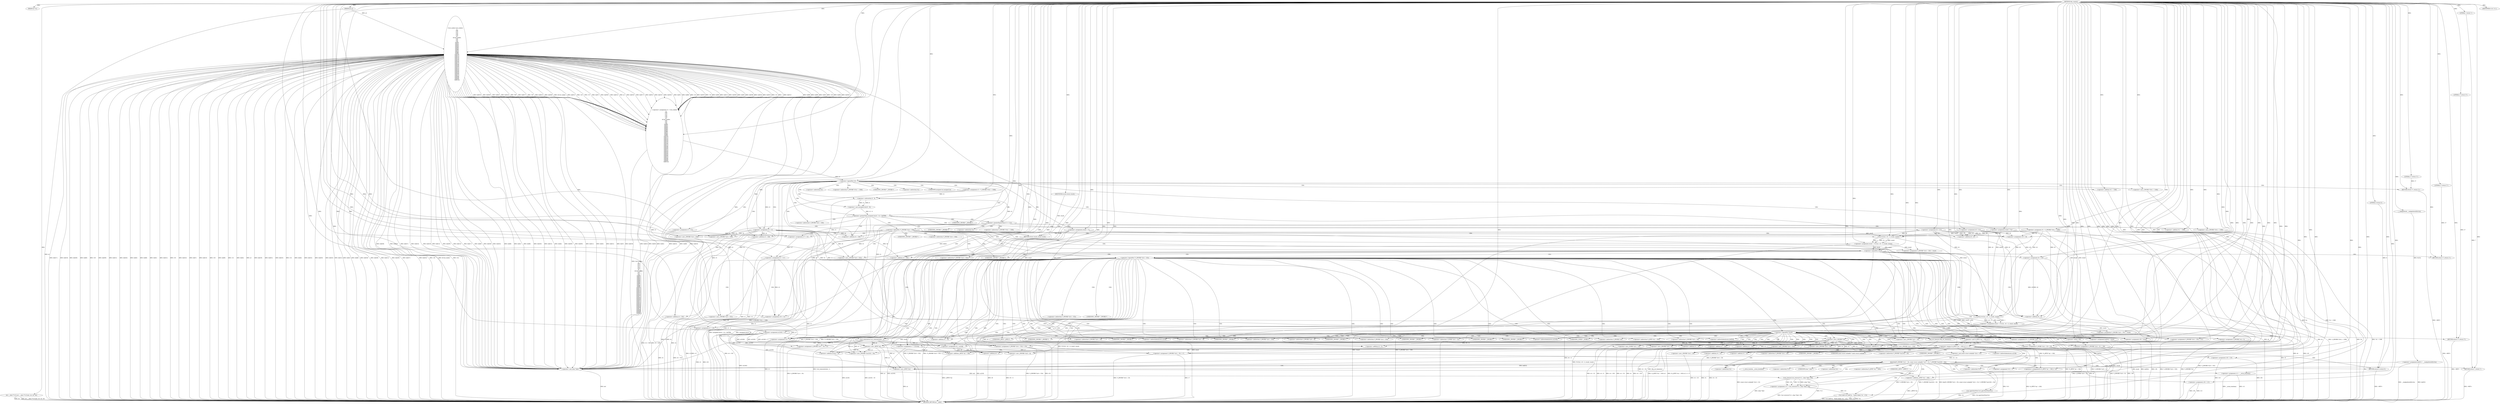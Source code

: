 digraph tftp_connect {  
"1000129" [label = "(METHOD,tftp_connect)" ]
"1000591" [label = "(METHOD_RETURN,int __cdecl)" ]
"1000130" [label = "(PARAM,int *a1)" ]
"1000131" [label = "(PARAM,int a2)" ]
"1000153" [label = "(int (__cdecl **v22),int (__cdecl **v22)(int, int, int, int))" ]
"1000164" [label = "(<operator>.assignment,buf[32] = __readgsdword(0x14u))" ]
"1000168" [label = "(__readgsdword,__readgsdword(0x14u))" ]
"1000170" [label = "(<operator>.assignment,v2 = Curl_ccalloc(\n         1,\n         336,\n         v14,\n         v15,\n         v16,\n         v18,\n         a2,\n         &Curl_ccalloc,\n         v24,\n         v25,\n         v26,\n         buf[0],\n         buf[1],\n         buf[2],\n         buf[3],\n         buf[4],\n         buf[5],\n         buf[6],\n         buf[7],\n         buf[8],\n         buf[9],\n         buf[10],\n         buf[11],\n         buf[12],\n         buf[13],\n         buf[14],\n         buf[15],\n         buf[16],\n         buf[17],\n         buf[18],\n         buf[19],\n         buf[20],\n         buf[21],\n         buf[22],\n         buf[23],\n         buf[24],\n         buf[25],\n         buf[26],\n         buf[27],\n         buf[28],\n         buf[29],\n         buf[30],\n         buf[31]))" ]
"1000172" [label = "(Curl_ccalloc,Curl_ccalloc(\n         1,\n         336,\n         v14,\n         v15,\n         v16,\n         v18,\n         a2,\n         &Curl_ccalloc,\n         v24,\n         v25,\n         v26,\n         buf[0],\n         buf[1],\n         buf[2],\n         buf[3],\n         buf[4],\n         buf[5],\n         buf[6],\n         buf[7],\n         buf[8],\n         buf[9],\n         buf[10],\n         buf[11],\n         buf[12],\n         buf[13],\n         buf[14],\n         buf[15],\n         buf[16],\n         buf[17],\n         buf[18],\n         buf[19],\n         buf[20],\n         buf[21],\n         buf[22],\n         buf[23],\n         buf[24],\n         buf[25],\n         buf[26],\n         buf[27],\n         buf[28],\n         buf[29],\n         buf[30],\n         buf[31]))" ]
"1000281" [label = "(<operator>.assignment,a1[185] = v2)" ]
"1000287" [label = "(<operator>.logicalNot,!v2)" ]
"1000289" [label = "(RETURN,return 27;,return 27;)" ]
"1000290" [label = "(LITERAL,27,return 27;)" ]
"1000291" [label = "(<operator>.assignment,v4 = v2)" ]
"1000294" [label = "(<operator>.assignment,result = *a1)" ]
"1000298" [label = "(<operator>.assignment,v5 = *(_DWORD *)(*a1 + 1568))" ]
"1000301" [label = "(<operator>.cast,(_DWORD *)(*a1 + 1568))" ]
"1000303" [label = "(<operator>.addition,*a1 + 1568)" ]
"1000308" [label = "(IDENTIFIER,v5,if ( v5 ))" ]
"1000310" [label = "(<operator>.assignment,result = 71)" ]
"1000314" [label = "(<operator>.greaterThan,(unsigned int)(v5 - 8) > 0xFFB0)" ]
"1000315" [label = "(<operator>.cast,(unsigned int)(v5 - 8))" ]
"1000317" [label = "(<operator>.subtraction,v5 - 8)" ]
"1000321" [label = "(RETURN,return result;,return result;)" ]
"1000322" [label = "(IDENTIFIER,result,return result;)" ]
"1000323" [label = "(<operator>.assignment,v6 = 512)" ]
"1000327" [label = "(<operator>.greaterEqualsThan,v5 >= 512)" ]
"1000330" [label = "(<operator>.assignment,v6 = *(_DWORD *)(*a1 + 1568))" ]
"1000333" [label = "(<operator>.cast,(_DWORD *)(*a1 + 1568))" ]
"1000335" [label = "(<operator>.addition,*a1 + 1568)" ]
"1000341" [label = "(<operator>.assignment,v5 = 512)" ]
"1000344" [label = "(<operator>.assignment,v6 = 512)" ]
"1000348" [label = "(<operator>.logicalNot,!*(_DWORD *)(v4 + 328))" ]
"1000350" [label = "(<operator>.cast,(_DWORD *)(v4 + 328))" ]
"1000352" [label = "(<operator>.addition,v4 + 328)" ]
"1000356" [label = "(<operator>.assignment,v17 = v5)" ]
"1000359" [label = "(<operator>.assignment,v19 = v6)" ]
"1000362" [label = "(<operator>.assignment,result = (*v22)(1, v6 + 4, result, result))" ]
"1000364" [label = "(*v22,(*v22)(1, v6 + 4, result, result))" ]
"1000366" [label = "(<operator>.addition,v6 + 4)" ]
"1000371" [label = "(<operator>.assignment,v6 = v19)" ]
"1000374" [label = "(<operator>.assignment,v5 = v17)" ]
"1000377" [label = "(<operator>.assignment,*(_DWORD *)(v4 + 328) = result)" ]
"1000379" [label = "(<operator>.cast,(_DWORD *)(v4 + 328))" ]
"1000381" [label = "(<operator>.addition,v4 + 328)" ]
"1000386" [label = "(<operator>.logicalNot,!result)" ]
"1000388" [label = "(RETURN,return 27;,return 27;)" ]
"1000389" [label = "(LITERAL,27,return 27;)" ]
"1000391" [label = "(<operator>.logicalNot,!*(_DWORD *)(v4 + 332))" ]
"1000393" [label = "(<operator>.cast,(_DWORD *)(v4 + 332))" ]
"1000395" [label = "(<operator>.addition,v4 + 332)" ]
"1000399" [label = "(<operator>.assignment,v20 = v5)" ]
"1000402" [label = "(<operator>.assignment,result = (*v22)(1, v6 + 4, result, result))" ]
"1000404" [label = "(*v22,(*v22)(1, v6 + 4, result, result))" ]
"1000406" [label = "(<operator>.addition,v6 + 4)" ]
"1000411" [label = "(<operator>.assignment,v5 = v20)" ]
"1000414" [label = "(<operator>.assignment,*(_DWORD *)(v4 + 332) = result)" ]
"1000416" [label = "(<operator>.cast,(_DWORD *)(v4 + 332))" ]
"1000418" [label = "(<operator>.addition,v4 + 332)" ]
"1000423" [label = "(<operator>.logicalNot,!result)" ]
"1000425" [label = "(RETURN,return 27;,return 27;)" ]
"1000426" [label = "(LITERAL,27,return 27;)" ]
"1000427" [label = "(<operator>.assignment,v28 = result)" ]
"1000430" [label = "(<operator>.assignment,buf[34] = result)" ]
"1000435" [label = "(<operator>.assignment,v23 = v5)" ]
"1000438" [label = "(Curl_conncontrol,Curl_conncontrol(a1, 1))" ]
"1000441" [label = "(<operator>.assignment,v7 = a1[103])" ]
"1000446" [label = "(<operator>.assignment,*(_DWORD *)(v4 + 16) = a1)" ]
"1000448" [label = "(<operator>.cast,(_DWORD *)(v4 + 16))" ]
"1000450" [label = "(<operator>.addition,v4 + 16)" ]
"1000454" [label = "(<operator>.assignment,*(_DWORD *)v4 = 0)" ]
"1000456" [label = "(<operator>.cast,(_DWORD *)v4)" ]
"1000460" [label = "(<operator>.assignment,*(_DWORD *)(v4 + 20) = v7)" ]
"1000462" [label = "(<operator>.cast,(_DWORD *)(v4 + 20))" ]
"1000464" [label = "(<operator>.addition,v4 + 20)" ]
"1000468" [label = "(<operator>.assignment,v8 = a1[18])" ]
"1000473" [label = "(<operator>.assignment,*(_DWORD *)(v4 + 8) = -100)" ]
"1000475" [label = "(<operator>.cast,(_DWORD *)(v4 + 8))" ]
"1000477" [label = "(<operator>.addition,v4 + 8)" ]
"1000480" [label = "(<operator>.minus,-100)" ]
"1000482" [label = "(<operator>.assignment,v9 = *(_DWORD *)(v8 + 4))" ]
"1000485" [label = "(<operator>.cast,(_DWORD *)(v8 + 4))" ]
"1000487" [label = "(<operator>.addition,v8 + 4)" ]
"1000490" [label = "(<operator>.assignment,*(_DWORD *)(v4 + 324) = v23)" ]
"1000492" [label = "(<operator>.cast,(_DWORD *)(v4 + 324))" ]
"1000494" [label = "(<operator>.addition,v4 + 324)" ]
"1000498" [label = "(<operator>.assignment,*(_DWORD *)(v4 + 320) = 512)" ]
"1000500" [label = "(<operator>.cast,(_DWORD *)(v4 + 320))" ]
"1000502" [label = "(<operator>.addition,v4 + 320)" ]
"1000506" [label = "(<operator>.assignment,*(_WORD *)(v4 + 52) = v9)" ]
"1000508" [label = "(<operator>.cast,(_WORD *)(v4 + 52))" ]
"1000510" [label = "(<operator>.addition,v4 + 52)" ]
"1000514" [label = "(tftp_set_timeouts,tftp_set_timeouts())" ]
"1000516" [label = "(<operator>.equals,(*((_BYTE *)a1 + 583) & 2) == 0)" ]
"1000517" [label = "(<operator>.and,*((_BYTE *)a1 + 583) & 2)" ]
"1000519" [label = "(<operator>.addition,(_BYTE *)a1 + 583)" ]
"1000520" [label = "(<operator>.cast,(_BYTE *)a1)" ]
"1000527" [label = "(<operator>.assignment,v28 = v10)" ]
"1000531" [label = "(bind,bind(*(_DWORD *)(v4 + 20), (const struct sockaddr *)(v4 + 52), *(_DWORD *)(a1[18] + 16)))" ]
"1000533" [label = "(<operator>.cast,(_DWORD *)(v4 + 20))" ]
"1000535" [label = "(<operator>.addition,v4 + 20)" ]
"1000538" [label = "(<operator>.cast,(const struct sockaddr *)(v4 + 52))" ]
"1000540" [label = "(<operator>.addition,v4 + 52)" ]
"1000544" [label = "(<operator>.cast,(_DWORD *)(a1[18] + 16))" ]
"1000546" [label = "(<operator>.addition,a1[18] + 16)" ]
"1000552" [label = "(<operator>.assignment,v11 = __errno_location())" ]
"1000555" [label = "(<operator>.assignment,v28 = v12)" ]
"1000558" [label = "(<operator>.assignment,v13 = Curl_strerror(*v11, (char *)buf, 128))" ]
"1000560" [label = "(Curl_strerror,Curl_strerror(*v11, (char *)buf, 128))" ]
"1000563" [label = "(<operator>.cast,(char *)buf)" ]
"1000567" [label = "(Curl_failf,Curl_failf(*a1, \"bind() failed; %s\", v13))" ]
"1000572" [label = "(RETURN,return 7;,return 7;)" ]
"1000573" [label = "(LITERAL,7,return 7;)" ]
"1000574" [label = "(<operators>.assignmentOr,*((_BYTE *)a1 + 583) |= 2u)" ]
"1000576" [label = "(<operator>.addition,(_BYTE *)a1 + 583)" ]
"1000577" [label = "(<operator>.cast,(_BYTE *)a1)" ]
"1000582" [label = "(Curl_pgrsStartNow,Curl_pgrsStartNow(*a1))" ]
"1000585" [label = "(<operator>.assignment,*v21 = 1)" ]
"1000589" [label = "(RETURN,return 0;,return 0;)" ]
"1000590" [label = "(LITERAL,0,return 0;)" ]
"1000296" [label = "(<operator>.indirection,*a1)" ]
"1000300" [label = "(<operator>.indirection,*(_DWORD *)(*a1 + 1568))" ]
"1000302" [label = "(UNKNOWN,_DWORD *,_DWORD *)" ]
"1000304" [label = "(<operator>.indirection,*a1)" ]
"1000316" [label = "(UNKNOWN,unsigned int,unsigned int)" ]
"1000332" [label = "(<operator>.indirection,*(_DWORD *)(*a1 + 1568))" ]
"1000334" [label = "(UNKNOWN,_DWORD *,_DWORD *)" ]
"1000336" [label = "(<operator>.indirection,*a1)" ]
"1000349" [label = "(<operator>.indirection,*(_DWORD *)(v4 + 328))" ]
"1000351" [label = "(UNKNOWN,_DWORD *,_DWORD *)" ]
"1000378" [label = "(<operator>.indirection,*(_DWORD *)(v4 + 328))" ]
"1000380" [label = "(UNKNOWN,_DWORD *,_DWORD *)" ]
"1000392" [label = "(<operator>.indirection,*(_DWORD *)(v4 + 332))" ]
"1000394" [label = "(UNKNOWN,_DWORD *,_DWORD *)" ]
"1000415" [label = "(<operator>.indirection,*(_DWORD *)(v4 + 332))" ]
"1000417" [label = "(UNKNOWN,_DWORD *,_DWORD *)" ]
"1000431" [label = "(<operator>.indirectIndexAccess,buf[34])" ]
"1000443" [label = "(<operator>.indirectIndexAccess,a1[103])" ]
"1000447" [label = "(<operator>.indirection,*(_DWORD *)(v4 + 16))" ]
"1000449" [label = "(UNKNOWN,_DWORD *,_DWORD *)" ]
"1000455" [label = "(<operator>.indirection,*(_DWORD *)v4)" ]
"1000457" [label = "(UNKNOWN,_DWORD *,_DWORD *)" ]
"1000461" [label = "(<operator>.indirection,*(_DWORD *)(v4 + 20))" ]
"1000463" [label = "(UNKNOWN,_DWORD *,_DWORD *)" ]
"1000470" [label = "(<operator>.indirectIndexAccess,a1[18])" ]
"1000474" [label = "(<operator>.indirection,*(_DWORD *)(v4 + 8))" ]
"1000476" [label = "(UNKNOWN,_DWORD *,_DWORD *)" ]
"1000484" [label = "(<operator>.indirection,*(_DWORD *)(v8 + 4))" ]
"1000486" [label = "(UNKNOWN,_DWORD *,_DWORD *)" ]
"1000491" [label = "(<operator>.indirection,*(_DWORD *)(v4 + 324))" ]
"1000493" [label = "(UNKNOWN,_DWORD *,_DWORD *)" ]
"1000499" [label = "(<operator>.indirection,*(_DWORD *)(v4 + 320))" ]
"1000501" [label = "(UNKNOWN,_DWORD *,_DWORD *)" ]
"1000507" [label = "(<operator>.indirection,*(_WORD *)(v4 + 52))" ]
"1000509" [label = "(UNKNOWN,_WORD *,_WORD *)" ]
"1000518" [label = "(<operator>.indirection,*((_BYTE *)a1 + 583))" ]
"1000521" [label = "(UNKNOWN,_BYTE *,_BYTE *)" ]
"1000532" [label = "(<operator>.indirection,*(_DWORD *)(v4 + 20))" ]
"1000534" [label = "(UNKNOWN,_DWORD *,_DWORD *)" ]
"1000539" [label = "(UNKNOWN,const struct sockaddr *,const struct sockaddr *)" ]
"1000543" [label = "(<operator>.indirection,*(_DWORD *)(a1[18] + 16))" ]
"1000545" [label = "(UNKNOWN,_DWORD *,_DWORD *)" ]
"1000547" [label = "(<operator>.indirectIndexAccess,a1[18])" ]
"1000554" [label = "(__errno_location,__errno_location())" ]
"1000561" [label = "(<operator>.indirection,*v11)" ]
"1000564" [label = "(UNKNOWN,char *,char *)" ]
"1000568" [label = "(<operator>.indirection,*a1)" ]
"1000575" [label = "(<operator>.indirection,*((_BYTE *)a1 + 583))" ]
"1000578" [label = "(UNKNOWN,_BYTE *,_BYTE *)" ]
"1000583" [label = "(<operator>.indirection,*a1)" ]
"1000586" [label = "(<operator>.indirection,*v21)" ]
  "1000388" -> "1000591"  [ label = "DDG: <RET>"] 
  "1000572" -> "1000591"  [ label = "DDG: <RET>"] 
  "1000462" -> "1000591"  [ label = "DDG: v4 + 20"] 
  "1000172" -> "1000591"  [ label = "DDG: buf[9]"] 
  "1000172" -> "1000591"  [ label = "DDG: buf[25]"] 
  "1000327" -> "1000591"  [ label = "DDG: v5 >= 512"] 
  "1000172" -> "1000591"  [ label = "DDG: buf[11]"] 
  "1000582" -> "1000591"  [ label = "DDG: Curl_pgrsStartNow(*a1)"] 
  "1000475" -> "1000591"  [ label = "DDG: v4 + 8"] 
  "1000172" -> "1000591"  [ label = "DDG: buf[3]"] 
  "1000423" -> "1000591"  [ label = "DDG: result"] 
  "1000517" -> "1000591"  [ label = "DDG: *((_BYTE *)a1 + 583)"] 
  "1000567" -> "1000591"  [ label = "DDG: Curl_failf(*a1, \"bind() failed; %s\", v13)"] 
  "1000172" -> "1000591"  [ label = "DDG: buf[5]"] 
  "1000348" -> "1000591"  [ label = "DDG: !*(_DWORD *)(v4 + 328)"] 
  "1000567" -> "1000591"  [ label = "DDG: v13"] 
  "1000172" -> "1000591"  [ label = "DDG: buf[2]"] 
  "1000500" -> "1000591"  [ label = "DDG: v4 + 320"] 
  "1000406" -> "1000591"  [ label = "DDG: v6"] 
  "1000333" -> "1000591"  [ label = "DDG: *a1 + 1568"] 
  "1000350" -> "1000591"  [ label = "DDG: v4 + 328"] 
  "1000172" -> "1000591"  [ label = "DDG: buf[6]"] 
  "1000172" -> "1000591"  [ label = "DDG: buf[18]"] 
  "1000172" -> "1000591"  [ label = "DDG: buf[28]"] 
  "1000487" -> "1000591"  [ label = "DDG: v8"] 
  "1000172" -> "1000591"  [ label = "DDG: buf[16]"] 
  "1000516" -> "1000591"  [ label = "DDG: *((_BYTE *)a1 + 583) & 2"] 
  "1000531" -> "1000591"  [ label = "DDG: (const struct sockaddr *)(v4 + 52)"] 
  "1000552" -> "1000591"  [ label = "DDG: v11"] 
  "1000414" -> "1000591"  [ label = "DDG: *(_DWORD *)(v4 + 332)"] 
  "1000172" -> "1000591"  [ label = "DDG: v26"] 
  "1000430" -> "1000591"  [ label = "DDG: buf[34]"] 
  "1000153" -> "1000591"  [ label = "DDG: int"] 
  "1000172" -> "1000591"  [ label = "DDG: v18"] 
  "1000172" -> "1000591"  [ label = "DDG: buf[15]"] 
  "1000538" -> "1000591"  [ label = "DDG: v4 + 52"] 
  "1000514" -> "1000591"  [ label = "DDG: tftp_set_timeouts()"] 
  "1000362" -> "1000591"  [ label = "DDG: (*v22)(1, v6 + 4, result, result)"] 
  "1000546" -> "1000591"  [ label = "DDG: a1[18]"] 
  "1000391" -> "1000591"  [ label = "DDG: *(_DWORD *)(v4 + 332)"] 
  "1000576" -> "1000591"  [ label = "DDG: (_BYTE *)a1"] 
  "1000404" -> "1000591"  [ label = "DDG: v6 + 4"] 
  "1000577" -> "1000591"  [ label = "DDG: a1"] 
  "1000172" -> "1000591"  [ label = "DDG: buf[12]"] 
  "1000374" -> "1000591"  [ label = "DDG: v17"] 
  "1000544" -> "1000591"  [ label = "DDG: a1[18] + 16"] 
  "1000381" -> "1000591"  [ label = "DDG: v4"] 
  "1000172" -> "1000591"  [ label = "DDG: buf[29]"] 
  "1000438" -> "1000591"  [ label = "DDG: Curl_conncontrol(a1, 1)"] 
  "1000391" -> "1000591"  [ label = "DDG: !*(_DWORD *)(v4 + 332)"] 
  "1000485" -> "1000591"  [ label = "DDG: v8 + 4"] 
  "1000172" -> "1000591"  [ label = "DDG: buf[27]"] 
  "1000506" -> "1000591"  [ label = "DDG: v9"] 
  "1000435" -> "1000591"  [ label = "DDG: v5"] 
  "1000172" -> "1000591"  [ label = "DDG: v25"] 
  "1000386" -> "1000591"  [ label = "DDG: result"] 
  "1000172" -> "1000591"  [ label = "DDG: buf[14]"] 
  "1000153" -> "1000591"  [ label = "DDG: int (__cdecl **v22)(int, int, int, int)"] 
  "1000454" -> "1000591"  [ label = "DDG: *(_DWORD *)v4"] 
  "1000172" -> "1000591"  [ label = "DDG: buf[13]"] 
  "1000172" -> "1000591"  [ label = "DDG: &Curl_ccalloc"] 
  "1000344" -> "1000591"  [ label = "DDG: v6"] 
  "1000473" -> "1000591"  [ label = "DDG: -100"] 
  "1000172" -> "1000591"  [ label = "DDG: v24"] 
  "1000291" -> "1000591"  [ label = "DDG: v4"] 
  "1000446" -> "1000591"  [ label = "DDG: *(_DWORD *)(v4 + 16)"] 
  "1000172" -> "1000591"  [ label = "DDG: buf[17]"] 
  "1000281" -> "1000591"  [ label = "DDG: a1[185]"] 
  "1000418" -> "1000591"  [ label = "DDG: v4"] 
  "1000520" -> "1000591"  [ label = "DDG: a1"] 
  "1000527" -> "1000591"  [ label = "DDG: v28"] 
  "1000172" -> "1000591"  [ label = "DDG: buf[10]"] 
  "1000172" -> "1000591"  [ label = "DDG: buf[26]"] 
  "1000448" -> "1000591"  [ label = "DDG: v4 + 16"] 
  "1000303" -> "1000591"  [ label = "DDG: *a1"] 
  "1000377" -> "1000591"  [ label = "DDG: *(_DWORD *)(v4 + 328)"] 
  "1000291" -> "1000591"  [ label = "DDG: v2"] 
  "1000287" -> "1000591"  [ label = "DDG: v2"] 
  "1000393" -> "1000591"  [ label = "DDG: v4 + 332"] 
  "1000468" -> "1000591"  [ label = "DDG: a1[18]"] 
  "1000172" -> "1000591"  [ label = "DDG: buf[0]"] 
  "1000516" -> "1000591"  [ label = "DDG: (*((_BYTE *)a1 + 583) & 2) == 0"] 
  "1000582" -> "1000591"  [ label = "DDG: *a1"] 
  "1000574" -> "1000591"  [ label = "DDG: *((_BYTE *)a1 + 583)"] 
  "1000131" -> "1000591"  [ label = "DDG: a2"] 
  "1000314" -> "1000591"  [ label = "DDG: (unsigned int)(v5 - 8) > 0xFFB0"] 
  "1000172" -> "1000591"  [ label = "DDG: buf[30]"] 
  "1000301" -> "1000591"  [ label = "DDG: *a1 + 1568"] 
  "1000540" -> "1000591"  [ label = "DDG: v4"] 
  "1000172" -> "1000591"  [ label = "DDG: buf[21]"] 
  "1000498" -> "1000591"  [ label = "DDG: *(_DWORD *)(v4 + 320)"] 
  "1000364" -> "1000591"  [ label = "DDG: v6 + 4"] 
  "1000310" -> "1000591"  [ label = "DDG: result"] 
  "1000287" -> "1000591"  [ label = "DDG: !v2"] 
  "1000519" -> "1000591"  [ label = "DDG: (_BYTE *)a1"] 
  "1000371" -> "1000591"  [ label = "DDG: v6"] 
  "1000558" -> "1000591"  [ label = "DDG: Curl_strerror(*v11, (char *)buf, 128)"] 
  "1000330" -> "1000591"  [ label = "DDG: *(_DWORD *)(*a1 + 1568)"] 
  "1000348" -> "1000591"  [ label = "DDG: *(_DWORD *)(v4 + 328)"] 
  "1000315" -> "1000591"  [ label = "DDG: v5 - 8"] 
  "1000533" -> "1000591"  [ label = "DDG: v4 + 20"] 
  "1000172" -> "1000591"  [ label = "DDG: buf[24]"] 
  "1000430" -> "1000591"  [ label = "DDG: result"] 
  "1000172" -> "1000591"  [ label = "DDG: buf[8]"] 
  "1000172" -> "1000591"  [ label = "DDG: buf[1]"] 
  "1000314" -> "1000591"  [ label = "DDG: (unsigned int)(v5 - 8)"] 
  "1000402" -> "1000591"  [ label = "DDG: (*v22)(1, v6 + 4, result, result)"] 
  "1000490" -> "1000591"  [ label = "DDG: *(_DWORD *)(v4 + 324)"] 
  "1000423" -> "1000591"  [ label = "DDG: !result"] 
  "1000531" -> "1000591"  [ label = "DDG: *(_DWORD *)(v4 + 20)"] 
  "1000506" -> "1000591"  [ label = "DDG: *(_WORD *)(v4 + 52)"] 
  "1000560" -> "1000591"  [ label = "DDG: (char *)buf"] 
  "1000567" -> "1000591"  [ label = "DDG: *a1"] 
  "1000527" -> "1000591"  [ label = "DDG: v10"] 
  "1000172" -> "1000591"  [ label = "DDG: buf[7]"] 
  "1000335" -> "1000591"  [ label = "DDG: *a1"] 
  "1000555" -> "1000591"  [ label = "DDG: v12"] 
  "1000298" -> "1000591"  [ label = "DDG: *(_DWORD *)(*a1 + 1568)"] 
  "1000585" -> "1000591"  [ label = "DDG: *v21"] 
  "1000460" -> "1000591"  [ label = "DDG: v7"] 
  "1000172" -> "1000591"  [ label = "DDG: v16"] 
  "1000172" -> "1000591"  [ label = "DDG: v15"] 
  "1000172" -> "1000591"  [ label = "DDG: a2"] 
  "1000482" -> "1000591"  [ label = "DDG: *(_DWORD *)(v8 + 4)"] 
  "1000427" -> "1000591"  [ label = "DDG: v28"] 
  "1000172" -> "1000591"  [ label = "DDG: buf[19]"] 
  "1000492" -> "1000591"  [ label = "DDG: v4 + 324"] 
  "1000552" -> "1000591"  [ label = "DDG: __errno_location()"] 
  "1000563" -> "1000591"  [ label = "DDG: buf"] 
  "1000374" -> "1000591"  [ label = "DDG: v5"] 
  "1000172" -> "1000591"  [ label = "DDG: buf[31]"] 
  "1000411" -> "1000591"  [ label = "DDG: v5"] 
  "1000510" -> "1000591"  [ label = "DDG: v4"] 
  "1000490" -> "1000591"  [ label = "DDG: v23"] 
  "1000172" -> "1000591"  [ label = "DDG: buf[23]"] 
  "1000317" -> "1000591"  [ label = "DDG: v5"] 
  "1000411" -> "1000591"  [ label = "DDG: v20"] 
  "1000473" -> "1000591"  [ label = "DDG: *(_DWORD *)(v4 + 8)"] 
  "1000172" -> "1000591"  [ label = "DDG: v14"] 
  "1000531" -> "1000591"  [ label = "DDG: *(_DWORD *)(a1[18] + 16)"] 
  "1000371" -> "1000591"  [ label = "DDG: v19"] 
  "1000170" -> "1000591"  [ label = "DDG: Curl_ccalloc(\n         1,\n         336,\n         v14,\n         v15,\n         v16,\n         v18,\n         a2,\n         &Curl_ccalloc,\n         v24,\n         v25,\n         v26,\n         buf[0],\n         buf[1],\n         buf[2],\n         buf[3],\n         buf[4],\n         buf[5],\n         buf[6],\n         buf[7],\n         buf[8],\n         buf[9],\n         buf[10],\n         buf[11],\n         buf[12],\n         buf[13],\n         buf[14],\n         buf[15],\n         buf[16],\n         buf[17],\n         buf[18],\n         buf[19],\n         buf[20],\n         buf[21],\n         buf[22],\n         buf[23],\n         buf[24],\n         buf[25],\n         buf[26],\n         buf[27],\n         buf[28],\n         buf[29],\n         buf[30],\n         buf[31])"] 
  "1000172" -> "1000591"  [ label = "DDG: buf[4]"] 
  "1000460" -> "1000591"  [ label = "DDG: *(_DWORD *)(v4 + 20)"] 
  "1000531" -> "1000591"  [ label = "DDG: bind(*(_DWORD *)(v4 + 20), (const struct sockaddr *)(v4 + 52), *(_DWORD *)(a1[18] + 16))"] 
  "1000441" -> "1000591"  [ label = "DDG: a1[103]"] 
  "1000379" -> "1000591"  [ label = "DDG: v4 + 328"] 
  "1000560" -> "1000591"  [ label = "DDG: *v11"] 
  "1000172" -> "1000591"  [ label = "DDG: buf[20]"] 
  "1000323" -> "1000591"  [ label = "DDG: v6"] 
  "1000508" -> "1000591"  [ label = "DDG: v4 + 52"] 
  "1000164" -> "1000591"  [ label = "DDG: __readgsdword(0x14u)"] 
  "1000386" -> "1000591"  [ label = "DDG: !result"] 
  "1000164" -> "1000591"  [ label = "DDG: buf[32]"] 
  "1000555" -> "1000591"  [ label = "DDG: v28"] 
  "1000172" -> "1000591"  [ label = "DDG: buf[22]"] 
  "1000416" -> "1000591"  [ label = "DDG: v4 + 332"] 
  "1000330" -> "1000591"  [ label = "DDG: v6"] 
  "1000321" -> "1000591"  [ label = "DDG: <RET>"] 
  "1000289" -> "1000591"  [ label = "DDG: <RET>"] 
  "1000589" -> "1000591"  [ label = "DDG: <RET>"] 
  "1000425" -> "1000591"  [ label = "DDG: <RET>"] 
  "1000129" -> "1000130"  [ label = "DDG: "] 
  "1000129" -> "1000131"  [ label = "DDG: "] 
  "1000129" -> "1000153"  [ label = "DDG: "] 
  "1000168" -> "1000164"  [ label = "DDG: 0x14u"] 
  "1000129" -> "1000168"  [ label = "DDG: "] 
  "1000172" -> "1000170"  [ label = "DDG: buf[8]"] 
  "1000172" -> "1000170"  [ label = "DDG: buf[9]"] 
  "1000172" -> "1000170"  [ label = "DDG: buf[2]"] 
  "1000172" -> "1000170"  [ label = "DDG: v18"] 
  "1000172" -> "1000170"  [ label = "DDG: buf[4]"] 
  "1000172" -> "1000170"  [ label = "DDG: buf[16]"] 
  "1000172" -> "1000170"  [ label = "DDG: buf[25]"] 
  "1000172" -> "1000170"  [ label = "DDG: buf[20]"] 
  "1000172" -> "1000170"  [ label = "DDG: buf[5]"] 
  "1000172" -> "1000170"  [ label = "DDG: buf[14]"] 
  "1000172" -> "1000170"  [ label = "DDG: 336"] 
  "1000172" -> "1000170"  [ label = "DDG: buf[27]"] 
  "1000172" -> "1000170"  [ label = "DDG: v26"] 
  "1000172" -> "1000170"  [ label = "DDG: buf[22]"] 
  "1000172" -> "1000170"  [ label = "DDG: buf[26]"] 
  "1000172" -> "1000170"  [ label = "DDG: &Curl_ccalloc"] 
  "1000172" -> "1000170"  [ label = "DDG: buf[21]"] 
  "1000172" -> "1000170"  [ label = "DDG: v16"] 
  "1000172" -> "1000170"  [ label = "DDG: v25"] 
  "1000172" -> "1000170"  [ label = "DDG: buf[7]"] 
  "1000172" -> "1000170"  [ label = "DDG: buf[30]"] 
  "1000172" -> "1000170"  [ label = "DDG: buf[15]"] 
  "1000172" -> "1000170"  [ label = "DDG: a2"] 
  "1000172" -> "1000170"  [ label = "DDG: buf[10]"] 
  "1000172" -> "1000170"  [ label = "DDG: buf[17]"] 
  "1000172" -> "1000170"  [ label = "DDG: buf[31]"] 
  "1000172" -> "1000170"  [ label = "DDG: buf[13]"] 
  "1000172" -> "1000170"  [ label = "DDG: buf[18]"] 
  "1000172" -> "1000170"  [ label = "DDG: buf[1]"] 
  "1000172" -> "1000170"  [ label = "DDG: buf[6]"] 
  "1000172" -> "1000170"  [ label = "DDG: v24"] 
  "1000172" -> "1000170"  [ label = "DDG: buf[19]"] 
  "1000172" -> "1000170"  [ label = "DDG: v14"] 
  "1000172" -> "1000170"  [ label = "DDG: buf[0]"] 
  "1000172" -> "1000170"  [ label = "DDG: buf[11]"] 
  "1000172" -> "1000170"  [ label = "DDG: buf[29]"] 
  "1000172" -> "1000170"  [ label = "DDG: buf[3]"] 
  "1000172" -> "1000170"  [ label = "DDG: buf[28]"] 
  "1000172" -> "1000170"  [ label = "DDG: buf[24]"] 
  "1000172" -> "1000170"  [ label = "DDG: buf[23]"] 
  "1000172" -> "1000170"  [ label = "DDG: v15"] 
  "1000172" -> "1000170"  [ label = "DDG: 1"] 
  "1000172" -> "1000170"  [ label = "DDG: buf[12]"] 
  "1000129" -> "1000170"  [ label = "DDG: "] 
  "1000129" -> "1000172"  [ label = "DDG: "] 
  "1000131" -> "1000172"  [ label = "DDG: a2"] 
  "1000170" -> "1000281"  [ label = "DDG: v2"] 
  "1000129" -> "1000281"  [ label = "DDG: "] 
  "1000129" -> "1000287"  [ label = "DDG: "] 
  "1000170" -> "1000287"  [ label = "DDG: v2"] 
  "1000290" -> "1000289"  [ label = "DDG: 27"] 
  "1000129" -> "1000289"  [ label = "DDG: "] 
  "1000129" -> "1000290"  [ label = "DDG: "] 
  "1000287" -> "1000291"  [ label = "DDG: v2"] 
  "1000129" -> "1000291"  [ label = "DDG: "] 
  "1000129" -> "1000294"  [ label = "DDG: "] 
  "1000129" -> "1000298"  [ label = "DDG: "] 
  "1000129" -> "1000301"  [ label = "DDG: "] 
  "1000129" -> "1000303"  [ label = "DDG: "] 
  "1000129" -> "1000308"  [ label = "DDG: "] 
  "1000129" -> "1000310"  [ label = "DDG: "] 
  "1000315" -> "1000314"  [ label = "DDG: v5 - 8"] 
  "1000317" -> "1000315"  [ label = "DDG: v5"] 
  "1000317" -> "1000315"  [ label = "DDG: 8"] 
  "1000298" -> "1000317"  [ label = "DDG: v5"] 
  "1000129" -> "1000317"  [ label = "DDG: "] 
  "1000129" -> "1000314"  [ label = "DDG: "] 
  "1000322" -> "1000321"  [ label = "DDG: result"] 
  "1000310" -> "1000321"  [ label = "DDG: result"] 
  "1000129" -> "1000322"  [ label = "DDG: "] 
  "1000129" -> "1000323"  [ label = "DDG: "] 
  "1000317" -> "1000327"  [ label = "DDG: v5"] 
  "1000129" -> "1000327"  [ label = "DDG: "] 
  "1000129" -> "1000330"  [ label = "DDG: "] 
  "1000129" -> "1000333"  [ label = "DDG: "] 
  "1000129" -> "1000335"  [ label = "DDG: "] 
  "1000129" -> "1000341"  [ label = "DDG: "] 
  "1000129" -> "1000344"  [ label = "DDG: "] 
  "1000291" -> "1000350"  [ label = "DDG: v4"] 
  "1000129" -> "1000350"  [ label = "DDG: "] 
  "1000291" -> "1000352"  [ label = "DDG: v4"] 
  "1000129" -> "1000352"  [ label = "DDG: "] 
  "1000341" -> "1000356"  [ label = "DDG: v5"] 
  "1000327" -> "1000356"  [ label = "DDG: v5"] 
  "1000129" -> "1000356"  [ label = "DDG: "] 
  "1000344" -> "1000359"  [ label = "DDG: v6"] 
  "1000323" -> "1000359"  [ label = "DDG: v6"] 
  "1000330" -> "1000359"  [ label = "DDG: v6"] 
  "1000129" -> "1000359"  [ label = "DDG: "] 
  "1000364" -> "1000362"  [ label = "DDG: 1"] 
  "1000364" -> "1000362"  [ label = "DDG: v6 + 4"] 
  "1000364" -> "1000362"  [ label = "DDG: result"] 
  "1000129" -> "1000362"  [ label = "DDG: "] 
  "1000129" -> "1000364"  [ label = "DDG: "] 
  "1000344" -> "1000364"  [ label = "DDG: v6"] 
  "1000323" -> "1000364"  [ label = "DDG: v6"] 
  "1000330" -> "1000364"  [ label = "DDG: v6"] 
  "1000129" -> "1000366"  [ label = "DDG: "] 
  "1000344" -> "1000366"  [ label = "DDG: v6"] 
  "1000323" -> "1000366"  [ label = "DDG: v6"] 
  "1000330" -> "1000366"  [ label = "DDG: v6"] 
  "1000294" -> "1000364"  [ label = "DDG: result"] 
  "1000310" -> "1000364"  [ label = "DDG: result"] 
  "1000359" -> "1000371"  [ label = "DDG: v19"] 
  "1000129" -> "1000371"  [ label = "DDG: "] 
  "1000356" -> "1000374"  [ label = "DDG: v17"] 
  "1000129" -> "1000374"  [ label = "DDG: "] 
  "1000362" -> "1000377"  [ label = "DDG: result"] 
  "1000129" -> "1000377"  [ label = "DDG: "] 
  "1000129" -> "1000379"  [ label = "DDG: "] 
  "1000291" -> "1000379"  [ label = "DDG: v4"] 
  "1000129" -> "1000381"  [ label = "DDG: "] 
  "1000291" -> "1000381"  [ label = "DDG: v4"] 
  "1000129" -> "1000386"  [ label = "DDG: "] 
  "1000362" -> "1000386"  [ label = "DDG: result"] 
  "1000389" -> "1000388"  [ label = "DDG: 27"] 
  "1000129" -> "1000388"  [ label = "DDG: "] 
  "1000129" -> "1000389"  [ label = "DDG: "] 
  "1000129" -> "1000393"  [ label = "DDG: "] 
  "1000291" -> "1000393"  [ label = "DDG: v4"] 
  "1000129" -> "1000395"  [ label = "DDG: "] 
  "1000291" -> "1000395"  [ label = "DDG: v4"] 
  "1000341" -> "1000399"  [ label = "DDG: v5"] 
  "1000327" -> "1000399"  [ label = "DDG: v5"] 
  "1000374" -> "1000399"  [ label = "DDG: v5"] 
  "1000129" -> "1000399"  [ label = "DDG: "] 
  "1000404" -> "1000402"  [ label = "DDG: 1"] 
  "1000404" -> "1000402"  [ label = "DDG: v6 + 4"] 
  "1000404" -> "1000402"  [ label = "DDG: result"] 
  "1000129" -> "1000402"  [ label = "DDG: "] 
  "1000129" -> "1000404"  [ label = "DDG: "] 
  "1000344" -> "1000404"  [ label = "DDG: v6"] 
  "1000371" -> "1000404"  [ label = "DDG: v6"] 
  "1000323" -> "1000404"  [ label = "DDG: v6"] 
  "1000330" -> "1000404"  [ label = "DDG: v6"] 
  "1000344" -> "1000406"  [ label = "DDG: v6"] 
  "1000371" -> "1000406"  [ label = "DDG: v6"] 
  "1000323" -> "1000406"  [ label = "DDG: v6"] 
  "1000330" -> "1000406"  [ label = "DDG: v6"] 
  "1000129" -> "1000406"  [ label = "DDG: "] 
  "1000294" -> "1000404"  [ label = "DDG: result"] 
  "1000386" -> "1000404"  [ label = "DDG: result"] 
  "1000310" -> "1000404"  [ label = "DDG: result"] 
  "1000399" -> "1000411"  [ label = "DDG: v20"] 
  "1000129" -> "1000411"  [ label = "DDG: "] 
  "1000402" -> "1000414"  [ label = "DDG: result"] 
  "1000129" -> "1000414"  [ label = "DDG: "] 
  "1000129" -> "1000416"  [ label = "DDG: "] 
  "1000291" -> "1000416"  [ label = "DDG: v4"] 
  "1000129" -> "1000418"  [ label = "DDG: "] 
  "1000291" -> "1000418"  [ label = "DDG: v4"] 
  "1000129" -> "1000423"  [ label = "DDG: "] 
  "1000402" -> "1000423"  [ label = "DDG: result"] 
  "1000426" -> "1000425"  [ label = "DDG: 27"] 
  "1000129" -> "1000425"  [ label = "DDG: "] 
  "1000129" -> "1000426"  [ label = "DDG: "] 
  "1000386" -> "1000427"  [ label = "DDG: result"] 
  "1000310" -> "1000427"  [ label = "DDG: result"] 
  "1000423" -> "1000427"  [ label = "DDG: result"] 
  "1000294" -> "1000427"  [ label = "DDG: result"] 
  "1000129" -> "1000427"  [ label = "DDG: "] 
  "1000129" -> "1000430"  [ label = "DDG: "] 
  "1000386" -> "1000430"  [ label = "DDG: result"] 
  "1000310" -> "1000430"  [ label = "DDG: result"] 
  "1000423" -> "1000430"  [ label = "DDG: result"] 
  "1000294" -> "1000430"  [ label = "DDG: result"] 
  "1000341" -> "1000435"  [ label = "DDG: v5"] 
  "1000327" -> "1000435"  [ label = "DDG: v5"] 
  "1000374" -> "1000435"  [ label = "DDG: v5"] 
  "1000411" -> "1000435"  [ label = "DDG: v5"] 
  "1000129" -> "1000435"  [ label = "DDG: "] 
  "1000281" -> "1000438"  [ label = "DDG: a1[185]"] 
  "1000129" -> "1000438"  [ label = "DDG: "] 
  "1000438" -> "1000441"  [ label = "DDG: a1"] 
  "1000129" -> "1000441"  [ label = "DDG: "] 
  "1000438" -> "1000446"  [ label = "DDG: a1"] 
  "1000281" -> "1000446"  [ label = "DDG: a1[185]"] 
  "1000129" -> "1000446"  [ label = "DDG: "] 
  "1000129" -> "1000448"  [ label = "DDG: "] 
  "1000291" -> "1000448"  [ label = "DDG: v4"] 
  "1000129" -> "1000450"  [ label = "DDG: "] 
  "1000291" -> "1000450"  [ label = "DDG: v4"] 
  "1000129" -> "1000454"  [ label = "DDG: "] 
  "1000129" -> "1000456"  [ label = "DDG: "] 
  "1000291" -> "1000456"  [ label = "DDG: v4"] 
  "1000441" -> "1000460"  [ label = "DDG: v7"] 
  "1000129" -> "1000460"  [ label = "DDG: "] 
  "1000456" -> "1000462"  [ label = "DDG: v4"] 
  "1000129" -> "1000462"  [ label = "DDG: "] 
  "1000456" -> "1000464"  [ label = "DDG: v4"] 
  "1000129" -> "1000464"  [ label = "DDG: "] 
  "1000438" -> "1000468"  [ label = "DDG: a1"] 
  "1000281" -> "1000468"  [ label = "DDG: a1[185]"] 
  "1000129" -> "1000468"  [ label = "DDG: "] 
  "1000480" -> "1000473"  [ label = "DDG: 100"] 
  "1000129" -> "1000475"  [ label = "DDG: "] 
  "1000456" -> "1000475"  [ label = "DDG: v4"] 
  "1000129" -> "1000477"  [ label = "DDG: "] 
  "1000456" -> "1000477"  [ label = "DDG: v4"] 
  "1000129" -> "1000480"  [ label = "DDG: "] 
  "1000129" -> "1000482"  [ label = "DDG: "] 
  "1000468" -> "1000485"  [ label = "DDG: v8"] 
  "1000129" -> "1000485"  [ label = "DDG: "] 
  "1000468" -> "1000487"  [ label = "DDG: v8"] 
  "1000129" -> "1000487"  [ label = "DDG: "] 
  "1000435" -> "1000490"  [ label = "DDG: v23"] 
  "1000129" -> "1000490"  [ label = "DDG: "] 
  "1000129" -> "1000492"  [ label = "DDG: "] 
  "1000456" -> "1000492"  [ label = "DDG: v4"] 
  "1000129" -> "1000494"  [ label = "DDG: "] 
  "1000456" -> "1000494"  [ label = "DDG: v4"] 
  "1000129" -> "1000498"  [ label = "DDG: "] 
  "1000129" -> "1000500"  [ label = "DDG: "] 
  "1000456" -> "1000500"  [ label = "DDG: v4"] 
  "1000129" -> "1000502"  [ label = "DDG: "] 
  "1000456" -> "1000502"  [ label = "DDG: v4"] 
  "1000482" -> "1000506"  [ label = "DDG: v9"] 
  "1000129" -> "1000506"  [ label = "DDG: "] 
  "1000129" -> "1000508"  [ label = "DDG: "] 
  "1000456" -> "1000508"  [ label = "DDG: v4"] 
  "1000129" -> "1000510"  [ label = "DDG: "] 
  "1000456" -> "1000510"  [ label = "DDG: v4"] 
  "1000129" -> "1000514"  [ label = "DDG: "] 
  "1000517" -> "1000516"  [ label = "DDG: *((_BYTE *)a1 + 583)"] 
  "1000517" -> "1000516"  [ label = "DDG: 2"] 
  "1000520" -> "1000519"  [ label = "DDG: a1"] 
  "1000281" -> "1000520"  [ label = "DDG: a1[185]"] 
  "1000129" -> "1000520"  [ label = "DDG: "] 
  "1000438" -> "1000520"  [ label = "DDG: a1"] 
  "1000129" -> "1000519"  [ label = "DDG: "] 
  "1000129" -> "1000517"  [ label = "DDG: "] 
  "1000129" -> "1000516"  [ label = "DDG: "] 
  "1000129" -> "1000527"  [ label = "DDG: "] 
  "1000460" -> "1000531"  [ label = "DDG: *(_DWORD *)(v4 + 20)"] 
  "1000129" -> "1000533"  [ label = "DDG: "] 
  "1000456" -> "1000533"  [ label = "DDG: v4"] 
  "1000129" -> "1000535"  [ label = "DDG: "] 
  "1000456" -> "1000535"  [ label = "DDG: v4"] 
  "1000538" -> "1000531"  [ label = "DDG: v4 + 52"] 
  "1000129" -> "1000538"  [ label = "DDG: "] 
  "1000456" -> "1000538"  [ label = "DDG: v4"] 
  "1000129" -> "1000540"  [ label = "DDG: "] 
  "1000456" -> "1000540"  [ label = "DDG: v4"] 
  "1000520" -> "1000544"  [ label = "DDG: a1"] 
  "1000438" -> "1000544"  [ label = "DDG: a1"] 
  "1000281" -> "1000544"  [ label = "DDG: a1[185]"] 
  "1000129" -> "1000544"  [ label = "DDG: "] 
  "1000520" -> "1000546"  [ label = "DDG: a1"] 
  "1000438" -> "1000546"  [ label = "DDG: a1"] 
  "1000281" -> "1000546"  [ label = "DDG: a1[185]"] 
  "1000129" -> "1000546"  [ label = "DDG: "] 
  "1000129" -> "1000552"  [ label = "DDG: "] 
  "1000129" -> "1000555"  [ label = "DDG: "] 
  "1000560" -> "1000558"  [ label = "DDG: *v11"] 
  "1000560" -> "1000558"  [ label = "DDG: (char *)buf"] 
  "1000560" -> "1000558"  [ label = "DDG: 128"] 
  "1000129" -> "1000558"  [ label = "DDG: "] 
  "1000563" -> "1000560"  [ label = "DDG: buf"] 
  "1000172" -> "1000563"  [ label = "DDG: buf[6]"] 
  "1000172" -> "1000563"  [ label = "DDG: buf[18]"] 
  "1000430" -> "1000563"  [ label = "DDG: buf[34]"] 
  "1000172" -> "1000563"  [ label = "DDG: buf[15]"] 
  "1000172" -> "1000563"  [ label = "DDG: buf[12]"] 
  "1000172" -> "1000563"  [ label = "DDG: buf[29]"] 
  "1000172" -> "1000563"  [ label = "DDG: buf[13]"] 
  "1000172" -> "1000563"  [ label = "DDG: buf[17]"] 
  "1000172" -> "1000563"  [ label = "DDG: buf[0]"] 
  "1000172" -> "1000563"  [ label = "DDG: buf[30]"] 
  "1000172" -> "1000563"  [ label = "DDG: buf[21]"] 
  "1000172" -> "1000563"  [ label = "DDG: buf[7]"] 
  "1000172" -> "1000563"  [ label = "DDG: buf[19]"] 
  "1000172" -> "1000563"  [ label = "DDG: buf[31]"] 
  "1000172" -> "1000563"  [ label = "DDG: buf[23]"] 
  "1000172" -> "1000563"  [ label = "DDG: buf[4]"] 
  "1000172" -> "1000563"  [ label = "DDG: buf[20]"] 
  "1000164" -> "1000563"  [ label = "DDG: buf[32]"] 
  "1000172" -> "1000563"  [ label = "DDG: buf[22]"] 
  "1000172" -> "1000563"  [ label = "DDG: buf[9]"] 
  "1000172" -> "1000563"  [ label = "DDG: buf[25]"] 
  "1000172" -> "1000563"  [ label = "DDG: buf[11]"] 
  "1000172" -> "1000563"  [ label = "DDG: buf[3]"] 
  "1000172" -> "1000563"  [ label = "DDG: buf[5]"] 
  "1000172" -> "1000563"  [ label = "DDG: buf[2]"] 
  "1000172" -> "1000563"  [ label = "DDG: buf[28]"] 
  "1000172" -> "1000563"  [ label = "DDG: buf[16]"] 
  "1000172" -> "1000563"  [ label = "DDG: buf[27]"] 
  "1000172" -> "1000563"  [ label = "DDG: buf[14]"] 
  "1000172" -> "1000563"  [ label = "DDG: buf[10]"] 
  "1000172" -> "1000563"  [ label = "DDG: buf[26]"] 
  "1000172" -> "1000563"  [ label = "DDG: buf[24]"] 
  "1000172" -> "1000563"  [ label = "DDG: buf[8]"] 
  "1000172" -> "1000563"  [ label = "DDG: buf[1]"] 
  "1000129" -> "1000563"  [ label = "DDG: "] 
  "1000129" -> "1000560"  [ label = "DDG: "] 
  "1000129" -> "1000567"  [ label = "DDG: "] 
  "1000558" -> "1000567"  [ label = "DDG: v13"] 
  "1000573" -> "1000572"  [ label = "DDG: 7"] 
  "1000129" -> "1000572"  [ label = "DDG: "] 
  "1000129" -> "1000573"  [ label = "DDG: "] 
  "1000129" -> "1000574"  [ label = "DDG: "] 
  "1000517" -> "1000574"  [ label = "DDG: *((_BYTE *)a1 + 583)"] 
  "1000577" -> "1000576"  [ label = "DDG: a1"] 
  "1000281" -> "1000577"  [ label = "DDG: a1[185]"] 
  "1000520" -> "1000577"  [ label = "DDG: a1"] 
  "1000129" -> "1000577"  [ label = "DDG: "] 
  "1000438" -> "1000577"  [ label = "DDG: a1"] 
  "1000129" -> "1000576"  [ label = "DDG: "] 
  "1000129" -> "1000585"  [ label = "DDG: "] 
  "1000590" -> "1000589"  [ label = "DDG: 0"] 
  "1000129" -> "1000589"  [ label = "DDG: "] 
  "1000129" -> "1000590"  [ label = "DDG: "] 
  "1000287" -> "1000304"  [ label = "CDG: "] 
  "1000287" -> "1000303"  [ label = "CDG: "] 
  "1000287" -> "1000302"  [ label = "CDG: "] 
  "1000287" -> "1000301"  [ label = "CDG: "] 
  "1000287" -> "1000300"  [ label = "CDG: "] 
  "1000287" -> "1000298"  [ label = "CDG: "] 
  "1000287" -> "1000296"  [ label = "CDG: "] 
  "1000287" -> "1000294"  [ label = "CDG: "] 
  "1000287" -> "1000291"  [ label = "CDG: "] 
  "1000287" -> "1000289"  [ label = "CDG: "] 
  "1000287" -> "1000317"  [ label = "CDG: "] 
  "1000287" -> "1000316"  [ label = "CDG: "] 
  "1000287" -> "1000315"  [ label = "CDG: "] 
  "1000287" -> "1000314"  [ label = "CDG: "] 
  "1000287" -> "1000310"  [ label = "CDG: "] 
  "1000287" -> "1000352"  [ label = "CDG: "] 
  "1000287" -> "1000351"  [ label = "CDG: "] 
  "1000287" -> "1000350"  [ label = "CDG: "] 
  "1000287" -> "1000349"  [ label = "CDG: "] 
  "1000287" -> "1000348"  [ label = "CDG: "] 
  "1000287" -> "1000344"  [ label = "CDG: "] 
  "1000287" -> "1000341"  [ label = "CDG: "] 
  "1000314" -> "1000327"  [ label = "CDG: "] 
  "1000314" -> "1000323"  [ label = "CDG: "] 
  "1000314" -> "1000321"  [ label = "CDG: "] 
  "1000314" -> "1000352"  [ label = "CDG: "] 
  "1000314" -> "1000351"  [ label = "CDG: "] 
  "1000314" -> "1000350"  [ label = "CDG: "] 
  "1000314" -> "1000349"  [ label = "CDG: "] 
  "1000314" -> "1000348"  [ label = "CDG: "] 
  "1000327" -> "1000336"  [ label = "CDG: "] 
  "1000327" -> "1000335"  [ label = "CDG: "] 
  "1000327" -> "1000334"  [ label = "CDG: "] 
  "1000327" -> "1000333"  [ label = "CDG: "] 
  "1000327" -> "1000332"  [ label = "CDG: "] 
  "1000327" -> "1000330"  [ label = "CDG: "] 
  "1000348" -> "1000366"  [ label = "CDG: "] 
  "1000348" -> "1000364"  [ label = "CDG: "] 
  "1000348" -> "1000362"  [ label = "CDG: "] 
  "1000348" -> "1000359"  [ label = "CDG: "] 
  "1000348" -> "1000356"  [ label = "CDG: "] 
  "1000348" -> "1000381"  [ label = "CDG: "] 
  "1000348" -> "1000380"  [ label = "CDG: "] 
  "1000348" -> "1000379"  [ label = "CDG: "] 
  "1000348" -> "1000378"  [ label = "CDG: "] 
  "1000348" -> "1000377"  [ label = "CDG: "] 
  "1000348" -> "1000374"  [ label = "CDG: "] 
  "1000348" -> "1000371"  [ label = "CDG: "] 
  "1000348" -> "1000395"  [ label = "CDG: "] 
  "1000348" -> "1000394"  [ label = "CDG: "] 
  "1000348" -> "1000393"  [ label = "CDG: "] 
  "1000348" -> "1000392"  [ label = "CDG: "] 
  "1000348" -> "1000391"  [ label = "CDG: "] 
  "1000348" -> "1000386"  [ label = "CDG: "] 
  "1000386" -> "1000395"  [ label = "CDG: "] 
  "1000386" -> "1000394"  [ label = "CDG: "] 
  "1000386" -> "1000393"  [ label = "CDG: "] 
  "1000386" -> "1000392"  [ label = "CDG: "] 
  "1000386" -> "1000391"  [ label = "CDG: "] 
  "1000386" -> "1000388"  [ label = "CDG: "] 
  "1000391" -> "1000431"  [ label = "CDG: "] 
  "1000391" -> "1000430"  [ label = "CDG: "] 
  "1000391" -> "1000427"  [ label = "CDG: "] 
  "1000391" -> "1000423"  [ label = "CDG: "] 
  "1000391" -> "1000418"  [ label = "CDG: "] 
  "1000391" -> "1000417"  [ label = "CDG: "] 
  "1000391" -> "1000448"  [ label = "CDG: "] 
  "1000391" -> "1000447"  [ label = "CDG: "] 
  "1000391" -> "1000446"  [ label = "CDG: "] 
  "1000391" -> "1000443"  [ label = "CDG: "] 
  "1000391" -> "1000441"  [ label = "CDG: "] 
  "1000391" -> "1000438"  [ label = "CDG: "] 
  "1000391" -> "1000435"  [ label = "CDG: "] 
  "1000391" -> "1000464"  [ label = "CDG: "] 
  "1000391" -> "1000463"  [ label = "CDG: "] 
  "1000391" -> "1000462"  [ label = "CDG: "] 
  "1000391" -> "1000461"  [ label = "CDG: "] 
  "1000391" -> "1000460"  [ label = "CDG: "] 
  "1000391" -> "1000457"  [ label = "CDG: "] 
  "1000391" -> "1000456"  [ label = "CDG: "] 
  "1000391" -> "1000455"  [ label = "CDG: "] 
  "1000391" -> "1000454"  [ label = "CDG: "] 
  "1000391" -> "1000450"  [ label = "CDG: "] 
  "1000391" -> "1000449"  [ label = "CDG: "] 
  "1000391" -> "1000480"  [ label = "CDG: "] 
  "1000391" -> "1000477"  [ label = "CDG: "] 
  "1000391" -> "1000476"  [ label = "CDG: "] 
  "1000391" -> "1000475"  [ label = "CDG: "] 
  "1000391" -> "1000474"  [ label = "CDG: "] 
  "1000391" -> "1000473"  [ label = "CDG: "] 
  "1000391" -> "1000470"  [ label = "CDG: "] 
  "1000391" -> "1000468"  [ label = "CDG: "] 
  "1000391" -> "1000494"  [ label = "CDG: "] 
  "1000391" -> "1000493"  [ label = "CDG: "] 
  "1000391" -> "1000492"  [ label = "CDG: "] 
  "1000391" -> "1000491"  [ label = "CDG: "] 
  "1000391" -> "1000490"  [ label = "CDG: "] 
  "1000391" -> "1000487"  [ label = "CDG: "] 
  "1000391" -> "1000486"  [ label = "CDG: "] 
  "1000391" -> "1000485"  [ label = "CDG: "] 
  "1000391" -> "1000484"  [ label = "CDG: "] 
  "1000391" -> "1000482"  [ label = "CDG: "] 
  "1000391" -> "1000510"  [ label = "CDG: "] 
  "1000391" -> "1000509"  [ label = "CDG: "] 
  "1000391" -> "1000508"  [ label = "CDG: "] 
  "1000391" -> "1000507"  [ label = "CDG: "] 
  "1000391" -> "1000506"  [ label = "CDG: "] 
  "1000391" -> "1000502"  [ label = "CDG: "] 
  "1000391" -> "1000501"  [ label = "CDG: "] 
  "1000391" -> "1000500"  [ label = "CDG: "] 
  "1000391" -> "1000499"  [ label = "CDG: "] 
  "1000391" -> "1000498"  [ label = "CDG: "] 
  "1000391" -> "1000521"  [ label = "CDG: "] 
  "1000391" -> "1000520"  [ label = "CDG: "] 
  "1000391" -> "1000519"  [ label = "CDG: "] 
  "1000391" -> "1000518"  [ label = "CDG: "] 
  "1000391" -> "1000517"  [ label = "CDG: "] 
  "1000391" -> "1000516"  [ label = "CDG: "] 
  "1000391" -> "1000514"  [ label = "CDG: "] 
  "1000391" -> "1000399"  [ label = "CDG: "] 
  "1000391" -> "1000416"  [ label = "CDG: "] 
  "1000391" -> "1000415"  [ label = "CDG: "] 
  "1000391" -> "1000414"  [ label = "CDG: "] 
  "1000391" -> "1000411"  [ label = "CDG: "] 
  "1000391" -> "1000406"  [ label = "CDG: "] 
  "1000391" -> "1000404"  [ label = "CDG: "] 
  "1000391" -> "1000402"  [ label = "CDG: "] 
  "1000423" -> "1000431"  [ label = "CDG: "] 
  "1000423" -> "1000430"  [ label = "CDG: "] 
  "1000423" -> "1000427"  [ label = "CDG: "] 
  "1000423" -> "1000425"  [ label = "CDG: "] 
  "1000423" -> "1000448"  [ label = "CDG: "] 
  "1000423" -> "1000447"  [ label = "CDG: "] 
  "1000423" -> "1000446"  [ label = "CDG: "] 
  "1000423" -> "1000443"  [ label = "CDG: "] 
  "1000423" -> "1000441"  [ label = "CDG: "] 
  "1000423" -> "1000438"  [ label = "CDG: "] 
  "1000423" -> "1000435"  [ label = "CDG: "] 
  "1000423" -> "1000464"  [ label = "CDG: "] 
  "1000423" -> "1000463"  [ label = "CDG: "] 
  "1000423" -> "1000462"  [ label = "CDG: "] 
  "1000423" -> "1000461"  [ label = "CDG: "] 
  "1000423" -> "1000460"  [ label = "CDG: "] 
  "1000423" -> "1000457"  [ label = "CDG: "] 
  "1000423" -> "1000456"  [ label = "CDG: "] 
  "1000423" -> "1000455"  [ label = "CDG: "] 
  "1000423" -> "1000454"  [ label = "CDG: "] 
  "1000423" -> "1000450"  [ label = "CDG: "] 
  "1000423" -> "1000449"  [ label = "CDG: "] 
  "1000423" -> "1000480"  [ label = "CDG: "] 
  "1000423" -> "1000477"  [ label = "CDG: "] 
  "1000423" -> "1000476"  [ label = "CDG: "] 
  "1000423" -> "1000475"  [ label = "CDG: "] 
  "1000423" -> "1000474"  [ label = "CDG: "] 
  "1000423" -> "1000473"  [ label = "CDG: "] 
  "1000423" -> "1000470"  [ label = "CDG: "] 
  "1000423" -> "1000468"  [ label = "CDG: "] 
  "1000423" -> "1000494"  [ label = "CDG: "] 
  "1000423" -> "1000493"  [ label = "CDG: "] 
  "1000423" -> "1000492"  [ label = "CDG: "] 
  "1000423" -> "1000491"  [ label = "CDG: "] 
  "1000423" -> "1000490"  [ label = "CDG: "] 
  "1000423" -> "1000487"  [ label = "CDG: "] 
  "1000423" -> "1000486"  [ label = "CDG: "] 
  "1000423" -> "1000485"  [ label = "CDG: "] 
  "1000423" -> "1000484"  [ label = "CDG: "] 
  "1000423" -> "1000482"  [ label = "CDG: "] 
  "1000423" -> "1000510"  [ label = "CDG: "] 
  "1000423" -> "1000509"  [ label = "CDG: "] 
  "1000423" -> "1000508"  [ label = "CDG: "] 
  "1000423" -> "1000507"  [ label = "CDG: "] 
  "1000423" -> "1000506"  [ label = "CDG: "] 
  "1000423" -> "1000502"  [ label = "CDG: "] 
  "1000423" -> "1000501"  [ label = "CDG: "] 
  "1000423" -> "1000500"  [ label = "CDG: "] 
  "1000423" -> "1000499"  [ label = "CDG: "] 
  "1000423" -> "1000498"  [ label = "CDG: "] 
  "1000423" -> "1000521"  [ label = "CDG: "] 
  "1000423" -> "1000520"  [ label = "CDG: "] 
  "1000423" -> "1000519"  [ label = "CDG: "] 
  "1000423" -> "1000518"  [ label = "CDG: "] 
  "1000423" -> "1000517"  [ label = "CDG: "] 
  "1000423" -> "1000516"  [ label = "CDG: "] 
  "1000423" -> "1000514"  [ label = "CDG: "] 
  "1000516" -> "1000527"  [ label = "CDG: "] 
  "1000516" -> "1000544"  [ label = "CDG: "] 
  "1000516" -> "1000543"  [ label = "CDG: "] 
  "1000516" -> "1000540"  [ label = "CDG: "] 
  "1000516" -> "1000539"  [ label = "CDG: "] 
  "1000516" -> "1000538"  [ label = "CDG: "] 
  "1000516" -> "1000535"  [ label = "CDG: "] 
  "1000516" -> "1000534"  [ label = "CDG: "] 
  "1000516" -> "1000533"  [ label = "CDG: "] 
  "1000516" -> "1000532"  [ label = "CDG: "] 
  "1000516" -> "1000531"  [ label = "CDG: "] 
  "1000516" -> "1000547"  [ label = "CDG: "] 
  "1000516" -> "1000546"  [ label = "CDG: "] 
  "1000516" -> "1000545"  [ label = "CDG: "] 
  "1000516" -> "1000589"  [ label = "CDG: "] 
  "1000516" -> "1000586"  [ label = "CDG: "] 
  "1000516" -> "1000585"  [ label = "CDG: "] 
  "1000516" -> "1000583"  [ label = "CDG: "] 
  "1000516" -> "1000582"  [ label = "CDG: "] 
  "1000531" -> "1000560"  [ label = "CDG: "] 
  "1000531" -> "1000558"  [ label = "CDG: "] 
  "1000531" -> "1000555"  [ label = "CDG: "] 
  "1000531" -> "1000554"  [ label = "CDG: "] 
  "1000531" -> "1000552"  [ label = "CDG: "] 
  "1000531" -> "1000576"  [ label = "CDG: "] 
  "1000531" -> "1000575"  [ label = "CDG: "] 
  "1000531" -> "1000574"  [ label = "CDG: "] 
  "1000531" -> "1000572"  [ label = "CDG: "] 
  "1000531" -> "1000568"  [ label = "CDG: "] 
  "1000531" -> "1000567"  [ label = "CDG: "] 
  "1000531" -> "1000564"  [ label = "CDG: "] 
  "1000531" -> "1000563"  [ label = "CDG: "] 
  "1000531" -> "1000561"  [ label = "CDG: "] 
  "1000531" -> "1000589"  [ label = "CDG: "] 
  "1000531" -> "1000586"  [ label = "CDG: "] 
  "1000531" -> "1000585"  [ label = "CDG: "] 
  "1000531" -> "1000583"  [ label = "CDG: "] 
  "1000531" -> "1000582"  [ label = "CDG: "] 
  "1000531" -> "1000578"  [ label = "CDG: "] 
  "1000531" -> "1000577"  [ label = "CDG: "] 
}
